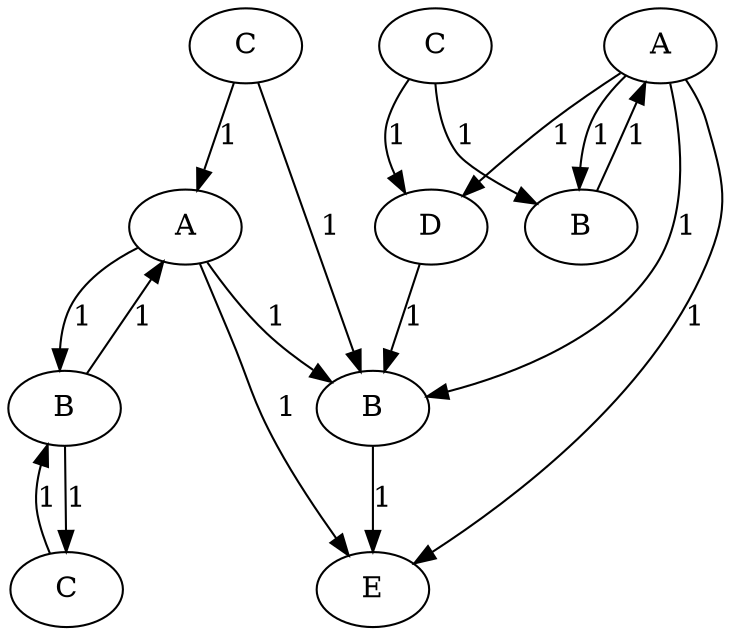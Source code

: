 digraph prova{
0 -> 1  [label="1"];
0 -> 2  [label="1"];
0 -> 4  [label="1"];
1 -> 4  [label="1"];
2 -> 1  [label="1"];
7 -> 1  [label="1"];
7 -> 3  [label="1"];
3 -> 4  [label="1"];
3 -> 1  [label="1"];
3 -> 5  [label="1"];
5 -> 3  [label="1"];
5 -> 6  [label="1"];
6 -> 5  [label="1"];
8 -> 0  [label="1"];
0 -> 8  [label="1"];
9 -> 8  [label="1"];
9 -> 2  [label="1"];
0 [ label = " A " ]
1 [ label = " B " ]
2 [ label = " D " ]
3 [ label = " A " ]
4 [ label = " E " ]
5 [ label = " B " ]
6 [ label = " C " ]
7 [ label = " C " ]
8 [ label = " B " ]
9 [ label = " C " ]
}
